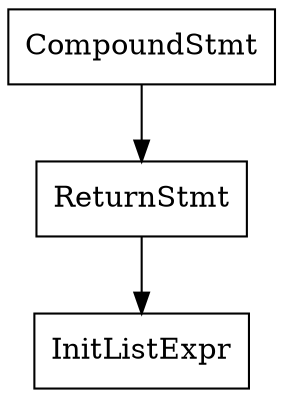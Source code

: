digraph unnamed {

	Node0x55e7aaa5d3c8 [shape=record,label="{CompoundStmt}"];
	Node0x55e7aaa5d3c8 -> Node0x55e7aaa5d3b8;
	Node0x55e7aaa5d3b8 [shape=record,label="{ReturnStmt}"];
	Node0x55e7aaa5d3b8 -> Node0x55e7aaa5d378;
	Node0x55e7aaa5d378 [shape=record,label="{InitListExpr}"];
}
